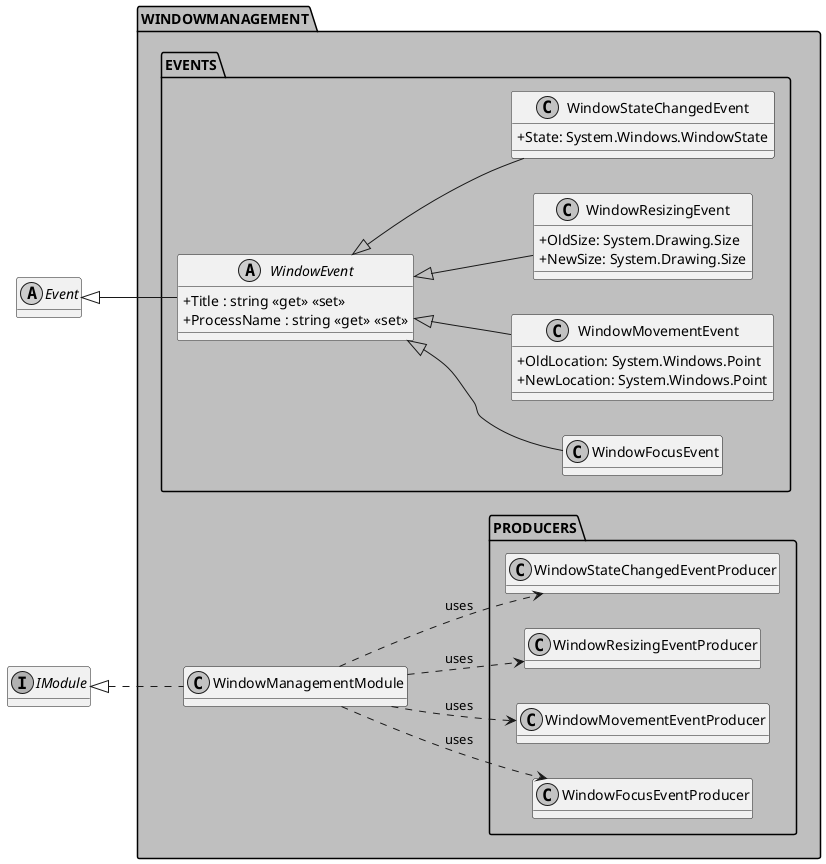 @startuml MODULES_WINDOWMANAGEMENT
skinparam monochrome true
'skinparam linetype ortho
skinparam classAttributeIconSize 0

left to right direction
hide empty fields
!startsub default
package "WINDOWMANAGEMENT" #BFBFBF {
    class WindowManagementModule 

    package "EVENTS" {
        abstract class WindowEvent {
            + Title : string <<get>> <<set>>
            + ProcessName : string <<get>> <<set>>
        }
        
        class WindowFocusEvent

        class WindowMovementEvent {
            + OldLocation: System.Windows.Point 
            + NewLocation: System.Windows.Point
        }

        class WindowResizingEvent {
            + OldSize: System.Drawing.Size
            + NewSize: System.Drawing.Size
        }

        class WindowStateChangedEvent {
            + State: System.Windows.WindowState
        }
    }
    package "PRODUCERS" {
        class WindowFocusEventProducer
        class WindowMovementEventProducer
        class WindowResizingEventProducer
        class WindowStateChangedEventProducer
    }
}
abstract class Event
interface IModule
' WindowManagement
Event <|-- WindowEvent
IModule <|.. WindowManagementModule
WindowEvent <|-- WindowFocusEvent
WindowEvent <|-- WindowMovementEvent
WindowEvent <|-- WindowResizingEvent
WindowEvent <|-- WindowStateChangedEvent
WindowManagementModule ..> WindowFocusEventProducer : "uses"
WindowManagementModule ..> WindowMovementEventProducer : "uses"
WindowManagementModule..> WindowResizingEventProducer : "uses"
WindowManagementModule ..> WindowStateChangedEventProducer : "uses"
!endsub
@enduml
